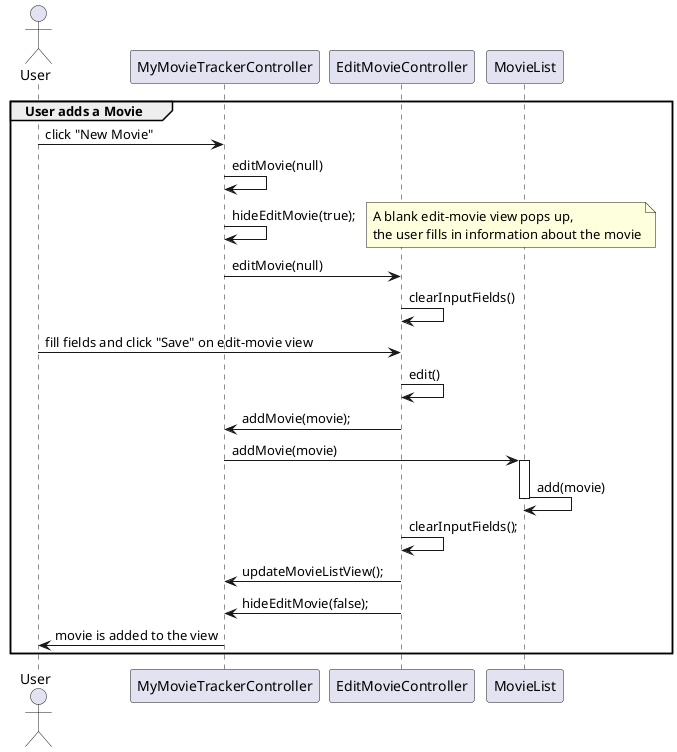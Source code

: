 
@startuml "sequence-diagram"
actor User as user

group User adds a Movie
user -> MyMovieTrackerController : click "New Movie" 

MyMovieTrackerController -> MyMovieTrackerController : editMovie(null)
MyMovieTrackerController -> MyMovieTrackerController: hideEditMovie(true);

note right
  A blank edit-movie view pops up,
  the user fills in information about the movie
end note

MyMovieTrackerController -> EditMovieController: editMovie(null)
EditMovieController-> EditMovieController: clearInputFields()
user-> EditMovieController: fill fields and click "Save" on edit-movie view
EditMovieController-> EditMovieController: edit()
EditMovieController-> MyMovieTrackerController: addMovie(movie);
MyMovieTrackerController -> MovieList: addMovie(movie)


activate MovieList
MovieList -> MovieList: add(movie)
deactivate MovieList
EditMovieController-> EditMovieController: clearInputFields();

EditMovieController-> MyMovieTrackerController: updateMovieListView();

EditMovieController -> MyMovieTrackerController: hideEditMovie(false);

MyMovieTrackerController -> user: movie is added to the view






end

@enduml